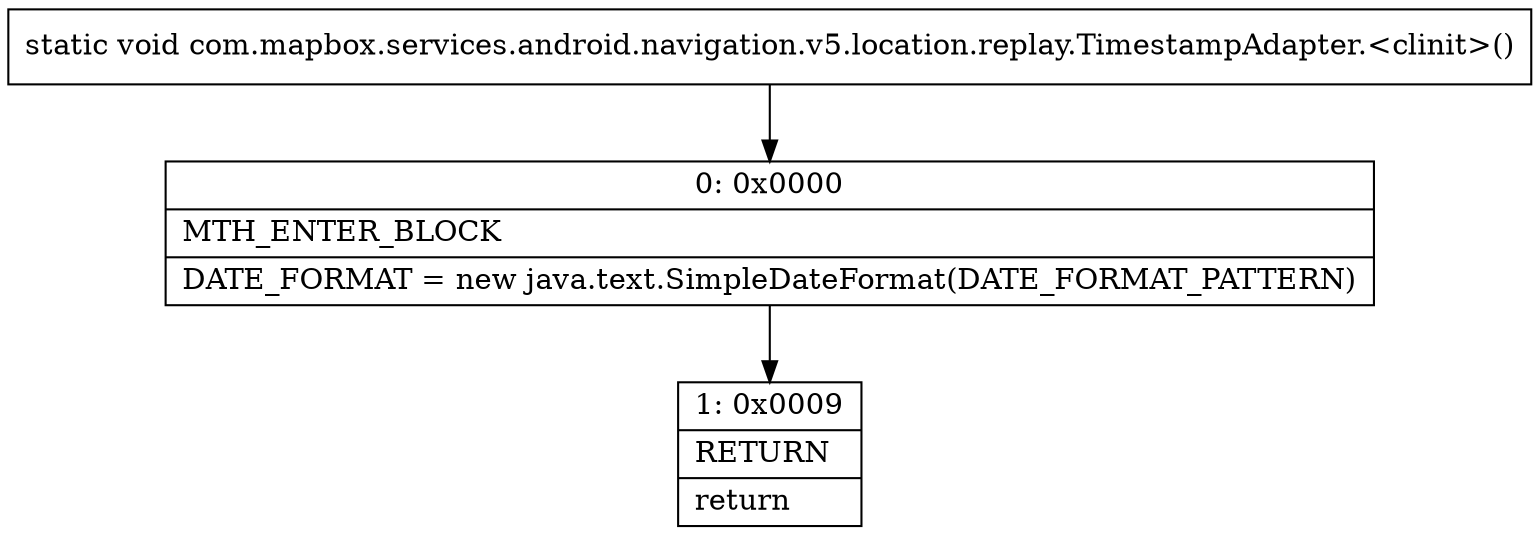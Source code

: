 digraph "CFG forcom.mapbox.services.android.navigation.v5.location.replay.TimestampAdapter.\<clinit\>()V" {
Node_0 [shape=record,label="{0\:\ 0x0000|MTH_ENTER_BLOCK\l|DATE_FORMAT = new java.text.SimpleDateFormat(DATE_FORMAT_PATTERN)\l}"];
Node_1 [shape=record,label="{1\:\ 0x0009|RETURN\l|return\l}"];
MethodNode[shape=record,label="{static void com.mapbox.services.android.navigation.v5.location.replay.TimestampAdapter.\<clinit\>() }"];
MethodNode -> Node_0;
Node_0 -> Node_1;
}

